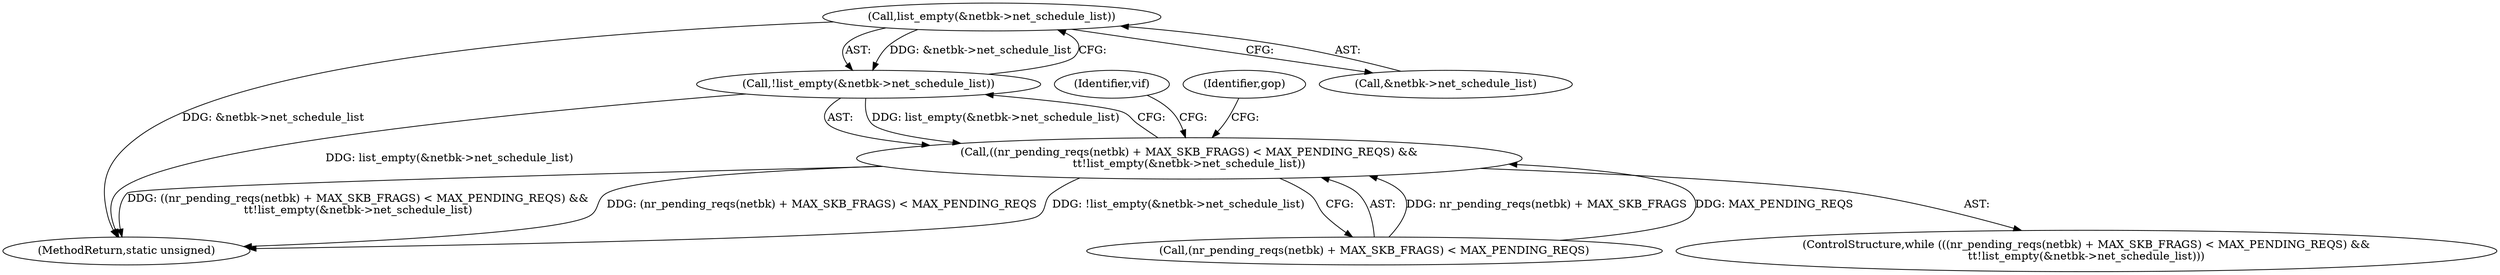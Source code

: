 digraph "0_linux_48856286b64e4b66ec62b94e504d0b29c1ade664_3@pointer" {
"1000129" [label="(Call,list_empty(&netbk->net_schedule_list))"];
"1000128" [label="(Call,!list_empty(&netbk->net_schedule_list))"];
"1000121" [label="(Call,((nr_pending_reqs(netbk) + MAX_SKB_FRAGS) < MAX_PENDING_REQS) &&\n\t\t!list_empty(&netbk->net_schedule_list))"];
"1000130" [label="(Call,&netbk->net_schedule_list)"];
"1000672" [label="(MethodReturn,static unsigned)"];
"1000122" [label="(Call,(nr_pending_reqs(netbk) + MAX_SKB_FRAGS) < MAX_PENDING_REQS)"];
"1000128" [label="(Call,!list_empty(&netbk->net_schedule_list))"];
"1000121" [label="(Call,((nr_pending_reqs(netbk) + MAX_SKB_FRAGS) < MAX_PENDING_REQS) &&\n\t\t!list_empty(&netbk->net_schedule_list))"];
"1000120" [label="(ControlStructure,while (((nr_pending_reqs(netbk) + MAX_SKB_FRAGS) < MAX_PENDING_REQS) &&\n\t\t!list_empty(&netbk->net_schedule_list)))"];
"1000146" [label="(Identifier,vif)"];
"1000668" [label="(Identifier,gop)"];
"1000129" [label="(Call,list_empty(&netbk->net_schedule_list))"];
"1000129" -> "1000128"  [label="AST: "];
"1000129" -> "1000130"  [label="CFG: "];
"1000130" -> "1000129"  [label="AST: "];
"1000128" -> "1000129"  [label="CFG: "];
"1000129" -> "1000672"  [label="DDG: &netbk->net_schedule_list"];
"1000129" -> "1000128"  [label="DDG: &netbk->net_schedule_list"];
"1000128" -> "1000121"  [label="AST: "];
"1000121" -> "1000128"  [label="CFG: "];
"1000128" -> "1000672"  [label="DDG: list_empty(&netbk->net_schedule_list)"];
"1000128" -> "1000121"  [label="DDG: list_empty(&netbk->net_schedule_list)"];
"1000121" -> "1000120"  [label="AST: "];
"1000121" -> "1000122"  [label="CFG: "];
"1000122" -> "1000121"  [label="AST: "];
"1000146" -> "1000121"  [label="CFG: "];
"1000668" -> "1000121"  [label="CFG: "];
"1000121" -> "1000672"  [label="DDG: ((nr_pending_reqs(netbk) + MAX_SKB_FRAGS) < MAX_PENDING_REQS) &&\n\t\t!list_empty(&netbk->net_schedule_list)"];
"1000121" -> "1000672"  [label="DDG: (nr_pending_reqs(netbk) + MAX_SKB_FRAGS) < MAX_PENDING_REQS"];
"1000121" -> "1000672"  [label="DDG: !list_empty(&netbk->net_schedule_list)"];
"1000122" -> "1000121"  [label="DDG: nr_pending_reqs(netbk) + MAX_SKB_FRAGS"];
"1000122" -> "1000121"  [label="DDG: MAX_PENDING_REQS"];
}
